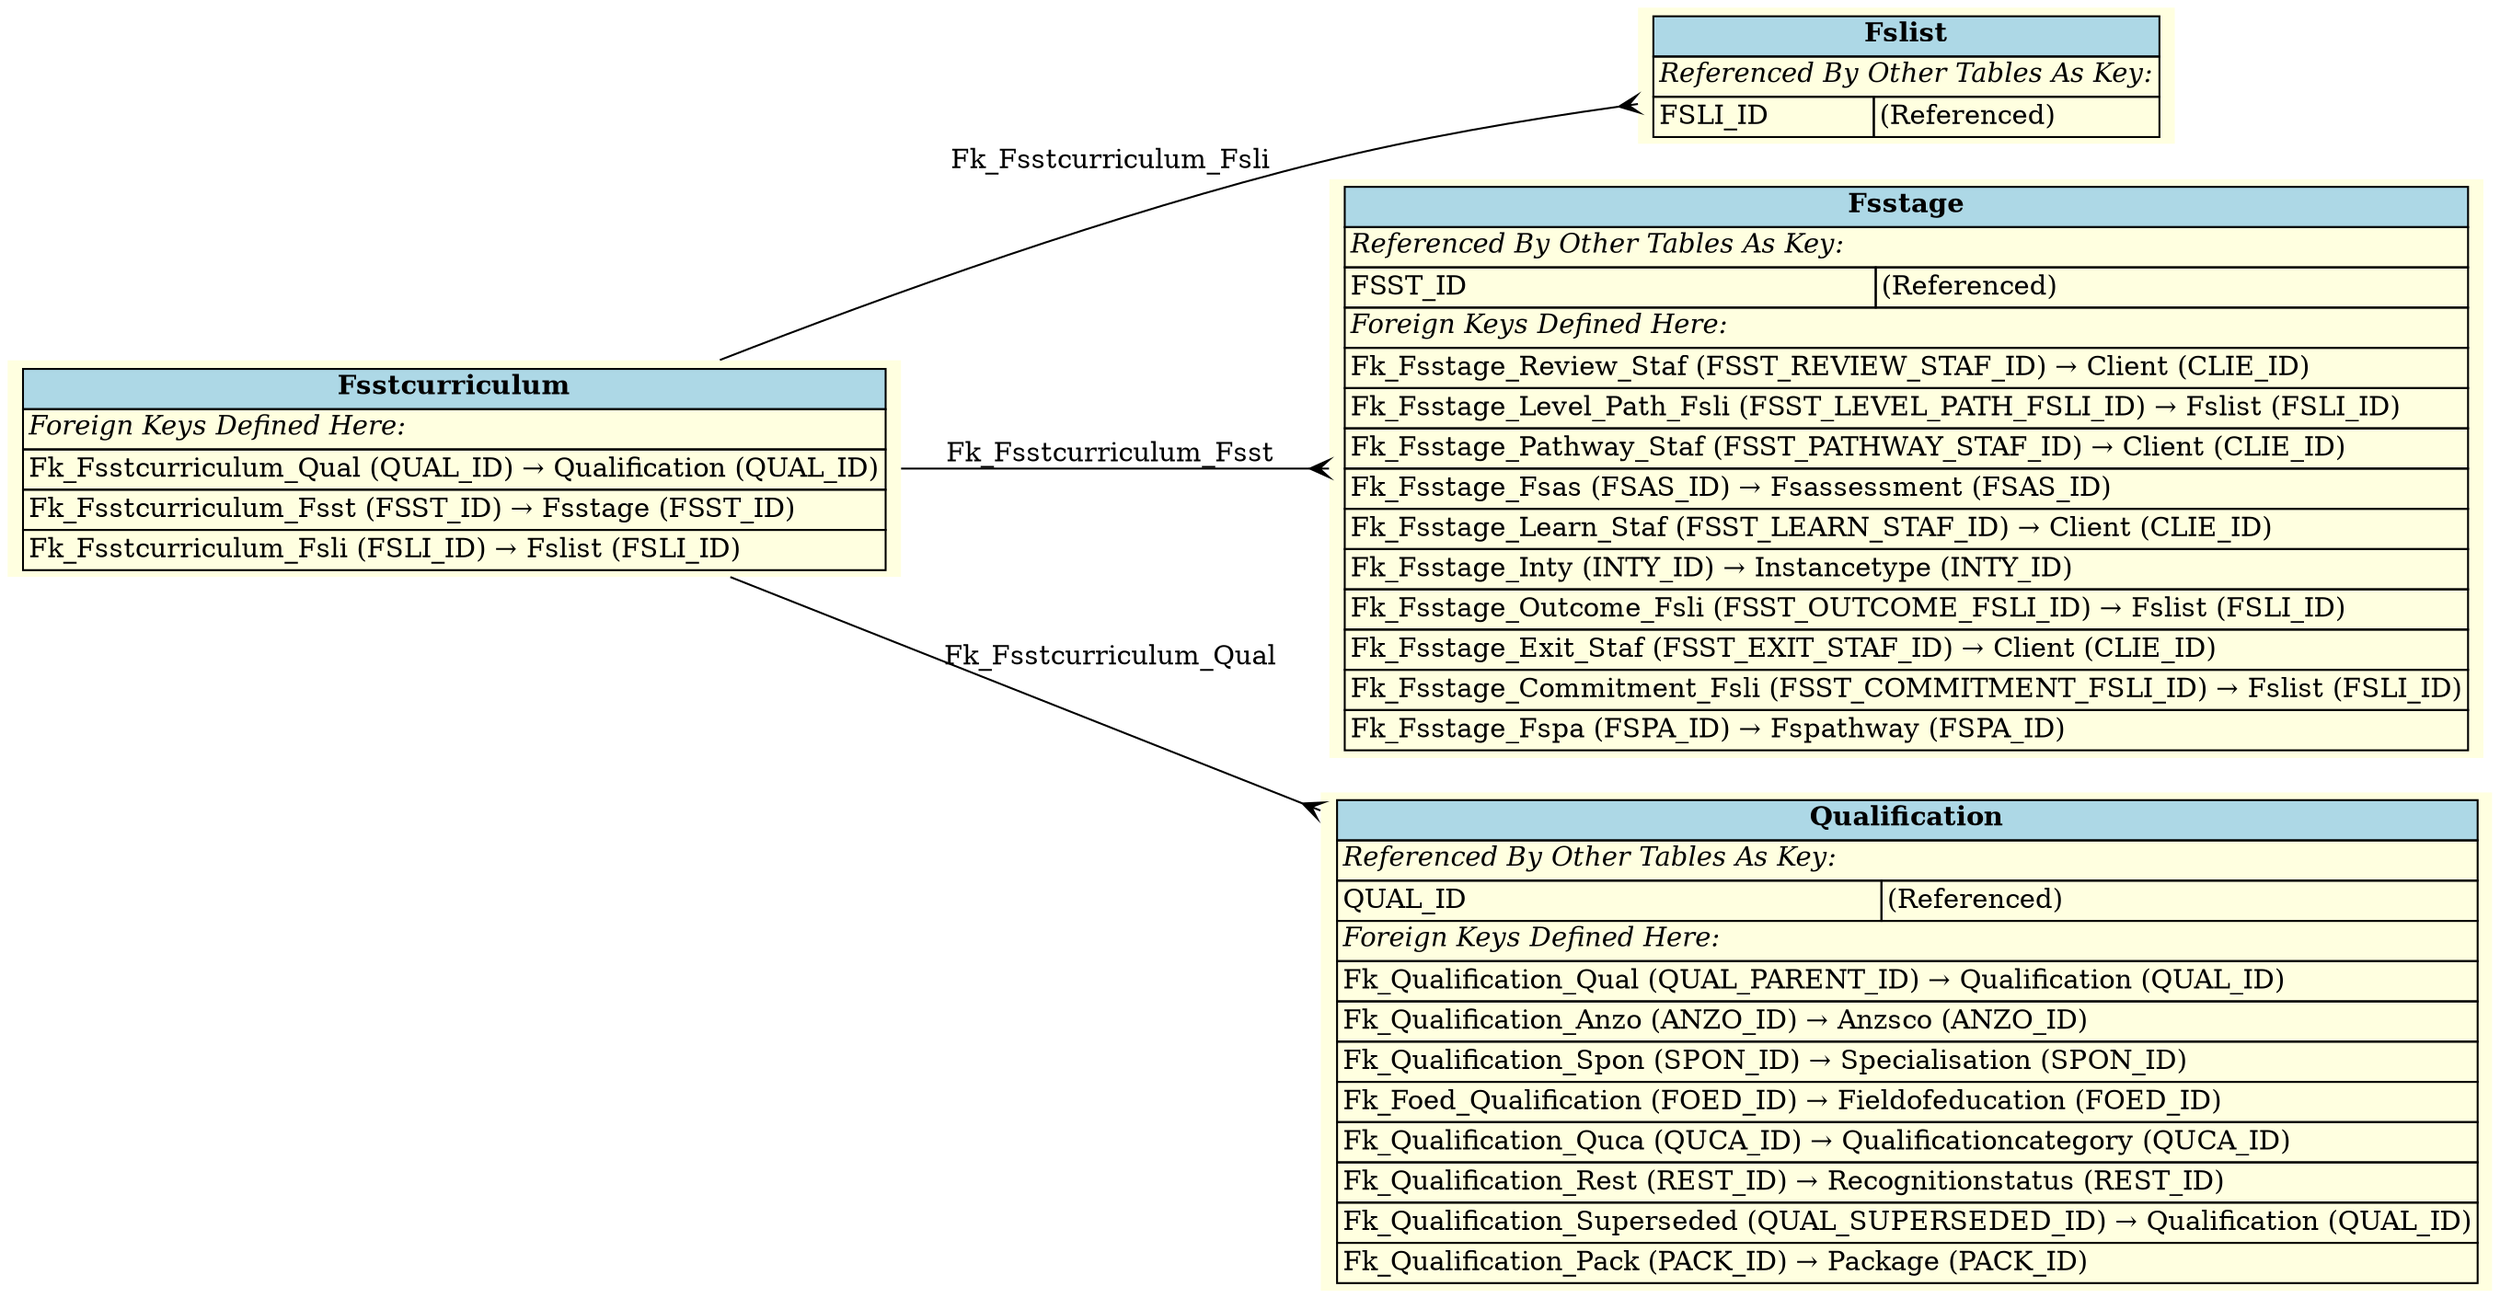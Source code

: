 digraph ERD {
  rankdir=LR;
  node [shape=plaintext, style=filled, fillcolor=lightyellow];
  edge [arrowhead=crow, arrowtail=none, dir=both, labelfontsize=10];

  "Fsstcurriculum" [
    label=<
    <TABLE BORDER="0" CELLBORDER="1" CELLSPACING="0" BGCOLOR="lightyellow">
      <TR><TD COLSPAN="2" BGCOLOR="lightblue"><B>Fsstcurriculum</B></TD></TR>
      <TR><TD COLSPAN="2" ALIGN="LEFT"><I>Foreign Keys Defined Here:</I></TD></TR>
      <TR><TD ALIGN="LEFT" COLSPAN="2">Fk_Fsstcurriculum_Qual (QUAL_ID) &rarr; Qualification (QUAL_ID)</TD></TR>
      <TR><TD ALIGN="LEFT" COLSPAN="2">Fk_Fsstcurriculum_Fsst (FSST_ID) &rarr; Fsstage (FSST_ID)</TD></TR>
      <TR><TD ALIGN="LEFT" COLSPAN="2">Fk_Fsstcurriculum_Fsli (FSLI_ID) &rarr; Fslist (FSLI_ID)</TD></TR>
    </TABLE>
    >
  ];

  "Fslist" [
    label=<
    <TABLE BORDER="0" CELLBORDER="1" CELLSPACING="0" BGCOLOR="lightyellow">
      <TR><TD COLSPAN="2" BGCOLOR="lightblue"><B>Fslist</B></TD></TR>
      <TR><TD COLSPAN="2" ALIGN="LEFT"><I>Referenced By Other Tables As Key:</I></TD></TR>
      <TR><TD ALIGN="LEFT">FSLI_ID</TD><TD ALIGN="LEFT">(Referenced)</TD></TR>
    </TABLE>
    >
  ];

  "Fsstage" [
    label=<
    <TABLE BORDER="0" CELLBORDER="1" CELLSPACING="0" BGCOLOR="lightyellow">
      <TR><TD COLSPAN="2" BGCOLOR="lightblue"><B>Fsstage</B></TD></TR>
      <TR><TD COLSPAN="2" ALIGN="LEFT"><I>Referenced By Other Tables As Key:</I></TD></TR>
      <TR><TD ALIGN="LEFT">FSST_ID</TD><TD ALIGN="LEFT">(Referenced)</TD></TR>
      <TR><TD COLSPAN="2" ALIGN="LEFT"><I>Foreign Keys Defined Here:</I></TD></TR>
      <TR><TD ALIGN="LEFT" COLSPAN="2">Fk_Fsstage_Review_Staf (FSST_REVIEW_STAF_ID) &rarr; Client (CLIE_ID)</TD></TR>
      <TR><TD ALIGN="LEFT" COLSPAN="2">Fk_Fsstage_Level_Path_Fsli (FSST_LEVEL_PATH_FSLI_ID) &rarr; Fslist (FSLI_ID)</TD></TR>
      <TR><TD ALIGN="LEFT" COLSPAN="2">Fk_Fsstage_Pathway_Staf (FSST_PATHWAY_STAF_ID) &rarr; Client (CLIE_ID)</TD></TR>
      <TR><TD ALIGN="LEFT" COLSPAN="2">Fk_Fsstage_Fsas (FSAS_ID) &rarr; Fsassessment (FSAS_ID)</TD></TR>
      <TR><TD ALIGN="LEFT" COLSPAN="2">Fk_Fsstage_Learn_Staf (FSST_LEARN_STAF_ID) &rarr; Client (CLIE_ID)</TD></TR>
      <TR><TD ALIGN="LEFT" COLSPAN="2">Fk_Fsstage_Inty (INTY_ID) &rarr; Instancetype (INTY_ID)</TD></TR>
      <TR><TD ALIGN="LEFT" COLSPAN="2">Fk_Fsstage_Outcome_Fsli (FSST_OUTCOME_FSLI_ID) &rarr; Fslist (FSLI_ID)</TD></TR>
      <TR><TD ALIGN="LEFT" COLSPAN="2">Fk_Fsstage_Exit_Staf (FSST_EXIT_STAF_ID) &rarr; Client (CLIE_ID)</TD></TR>
      <TR><TD ALIGN="LEFT" COLSPAN="2">Fk_Fsstage_Commitment_Fsli (FSST_COMMITMENT_FSLI_ID) &rarr; Fslist (FSLI_ID)</TD></TR>
      <TR><TD ALIGN="LEFT" COLSPAN="2">Fk_Fsstage_Fspa (FSPA_ID) &rarr; Fspathway (FSPA_ID)</TD></TR>
    </TABLE>
    >
  ];

  "Qualification" [
    label=<
    <TABLE BORDER="0" CELLBORDER="1" CELLSPACING="0" BGCOLOR="lightyellow">
      <TR><TD COLSPAN="2" BGCOLOR="lightblue"><B>Qualification</B></TD></TR>
      <TR><TD COLSPAN="2" ALIGN="LEFT"><I>Referenced By Other Tables As Key:</I></TD></TR>
      <TR><TD ALIGN="LEFT">QUAL_ID</TD><TD ALIGN="LEFT">(Referenced)</TD></TR>
      <TR><TD COLSPAN="2" ALIGN="LEFT"><I>Foreign Keys Defined Here:</I></TD></TR>
      <TR><TD ALIGN="LEFT" COLSPAN="2">Fk_Qualification_Qual (QUAL_PARENT_ID) &rarr; Qualification (QUAL_ID)</TD></TR>
      <TR><TD ALIGN="LEFT" COLSPAN="2">Fk_Qualification_Anzo (ANZO_ID) &rarr; Anzsco (ANZO_ID)</TD></TR>
      <TR><TD ALIGN="LEFT" COLSPAN="2">Fk_Qualification_Spon (SPON_ID) &rarr; Specialisation (SPON_ID)</TD></TR>
      <TR><TD ALIGN="LEFT" COLSPAN="2">Fk_Foed_Qualification (FOED_ID) &rarr; Fieldofeducation (FOED_ID)</TD></TR>
      <TR><TD ALIGN="LEFT" COLSPAN="2">Fk_Qualification_Quca (QUCA_ID) &rarr; Qualificationcategory (QUCA_ID)</TD></TR>
      <TR><TD ALIGN="LEFT" COLSPAN="2">Fk_Qualification_Rest (REST_ID) &rarr; Recognitionstatus (REST_ID)</TD></TR>
      <TR><TD ALIGN="LEFT" COLSPAN="2">Fk_Qualification_Superseded (QUAL_SUPERSEDED_ID) &rarr; Qualification (QUAL_ID)</TD></TR>
      <TR><TD ALIGN="LEFT" COLSPAN="2">Fk_Qualification_Pack (PACK_ID) &rarr; Package (PACK_ID)</TD></TR>
    </TABLE>
    >
  ];

  "Fsstcurriculum" -> "Fslist" [label=" Fk_Fsstcurriculum_Fsli "];
  "Fsstcurriculum" -> "Fsstage" [label=" Fk_Fsstcurriculum_Fsst "];
  "Fsstcurriculum" -> "Qualification" [label=" Fk_Fsstcurriculum_Qual "];
}
